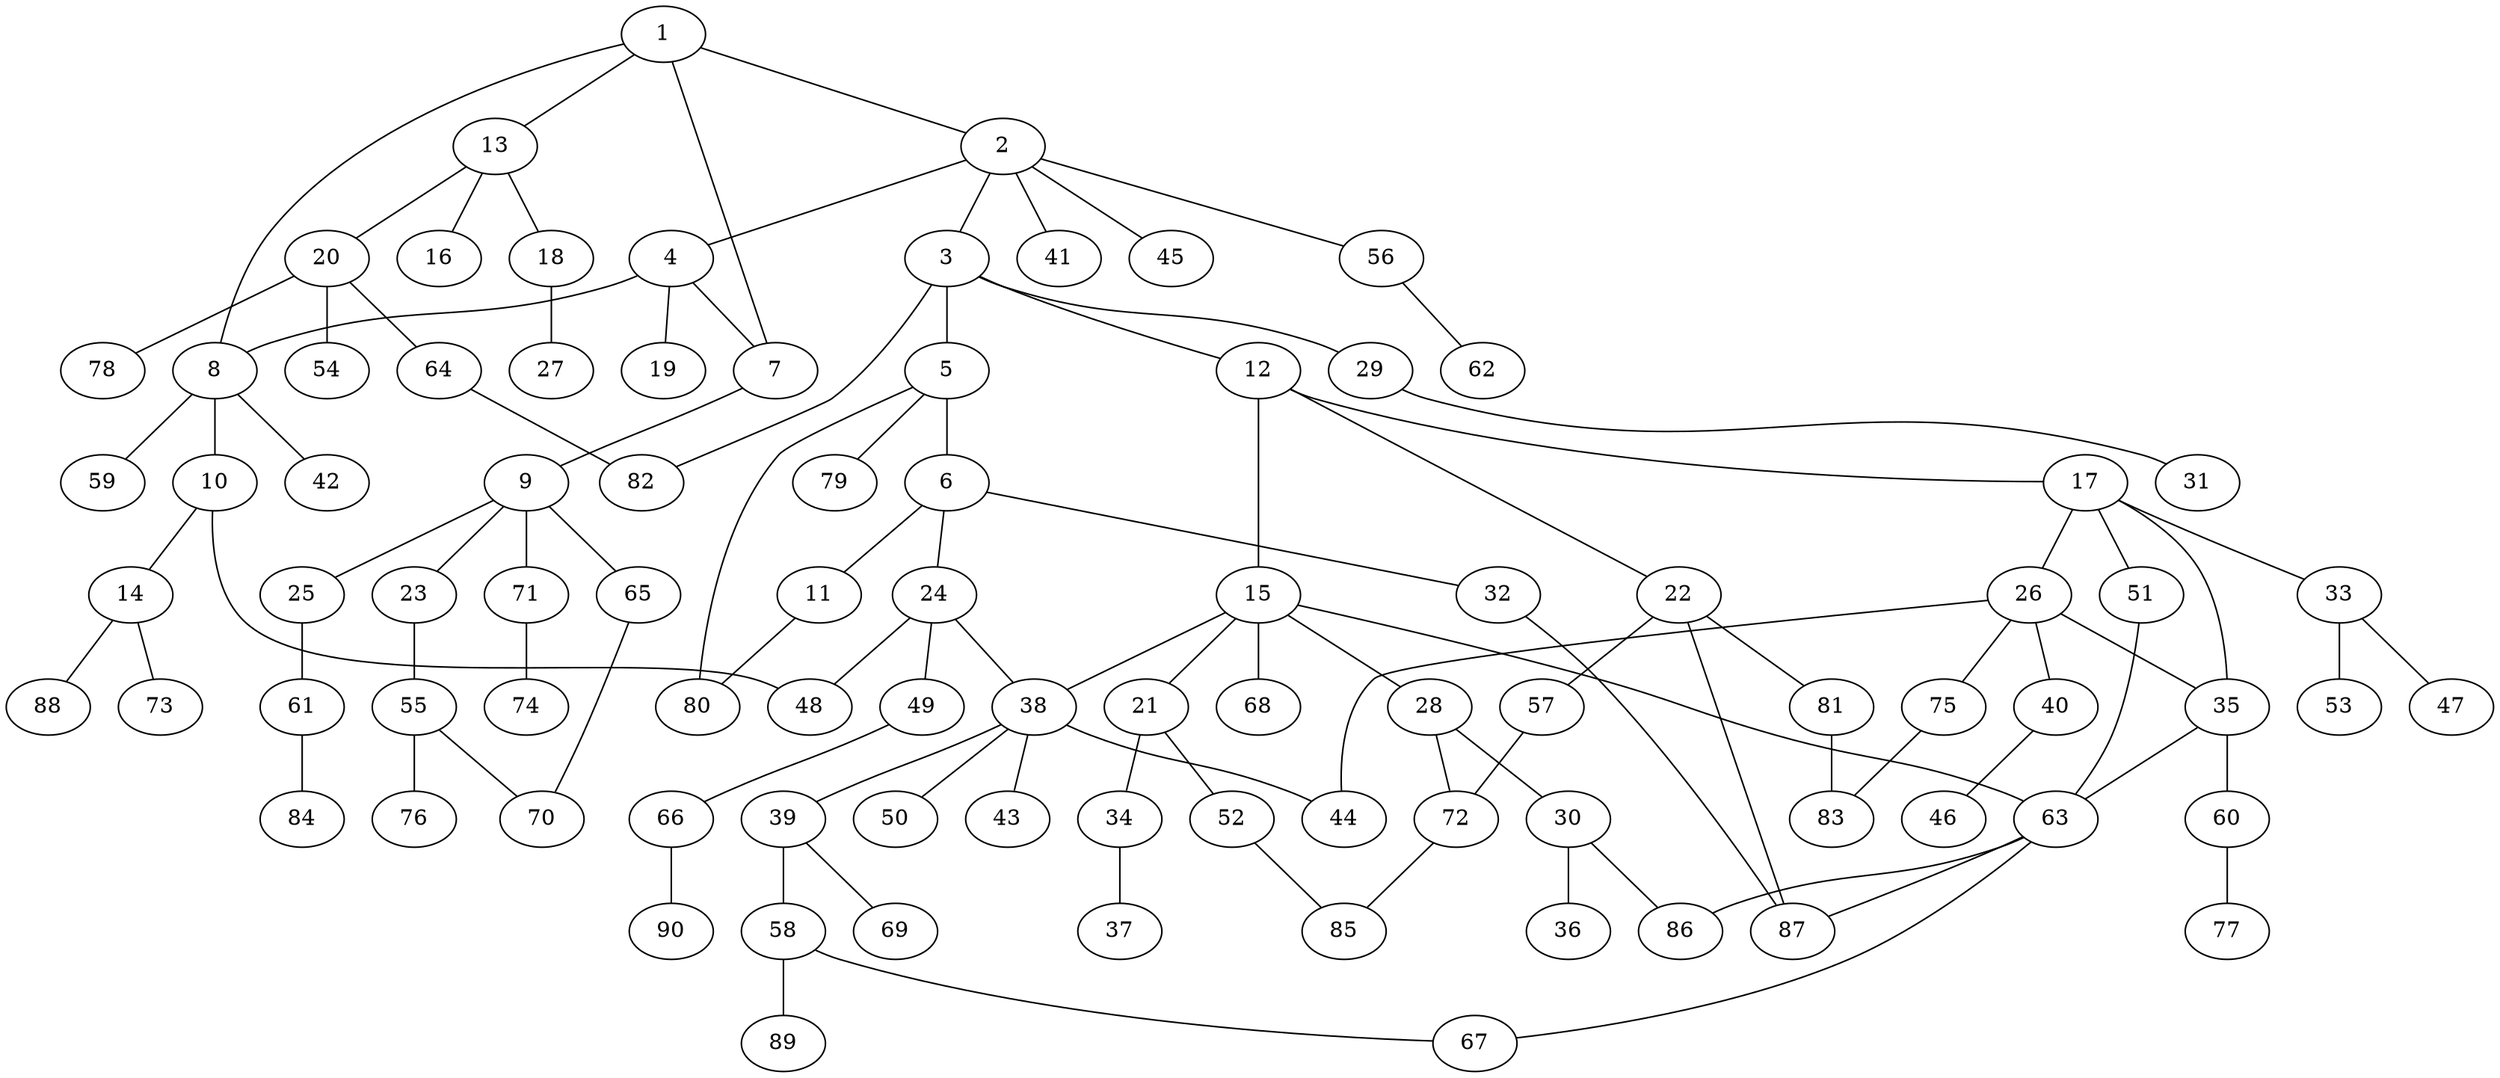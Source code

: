 graph graphname {1--2
1--7
1--8
1--13
2--3
2--4
2--41
2--45
2--56
3--5
3--12
3--29
3--82
4--7
4--8
4--19
5--6
5--79
5--80
6--11
6--24
6--32
7--9
8--10
8--42
8--59
9--23
9--25
9--65
9--71
10--14
10--48
11--80
12--15
12--17
12--22
13--16
13--18
13--20
14--73
14--88
15--21
15--28
15--38
15--63
15--68
17--26
17--33
17--35
17--51
18--27
20--54
20--64
20--78
21--34
21--52
22--57
22--81
22--87
23--55
24--38
24--48
24--49
25--61
26--35
26--40
26--44
26--75
28--30
28--72
29--31
30--36
30--86
32--87
33--47
33--53
34--37
35--60
35--63
38--39
38--43
38--44
38--50
39--58
39--69
40--46
49--66
51--63
52--85
55--70
55--76
56--62
57--72
58--67
58--89
60--77
61--84
63--67
63--86
63--87
64--82
65--70
66--90
71--74
72--85
75--83
81--83
}